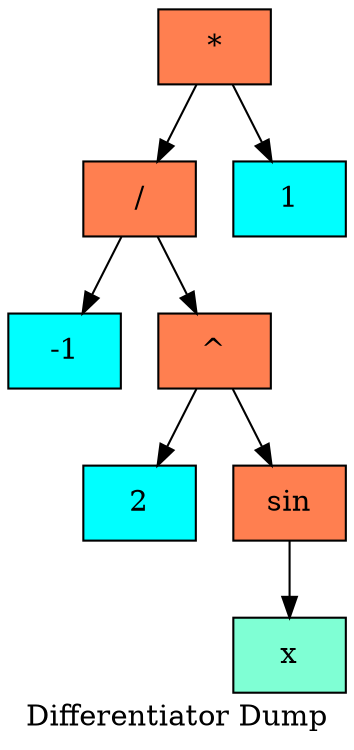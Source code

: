   digraph tree  {
  node[   shape     = "Mrecord",  style     = "filled",  fillcolor = "aqua",  fontcolor = "#000000",  margin    = "0.075"];
  rankdir   = "TB";

  label     = "Differentiator Dump";
"node2" [shape = "record", label = "{*}", fillcolor = "coral"]
"node3" [shape = "record", label = "{/}", fillcolor = "coral"]
"node4" [shape = "record", label = "{-1}", fillcolor = "aqua"]
"node3" -> "node4"
"node5" [shape = "record", label = "{^}", fillcolor = "coral"]
"node6" [shape = "record", label = "{2}", fillcolor = "aqua"]
"node5" -> "node6"
"node7" [shape = "record", label = "{sin}", fillcolor = "coral"]
"node8" [shape = "record", label = "{x}", fillcolor = "aquamarine"]
"node7" -> "node8"
"node5" -> "node7"
"node3" -> "node5"
"node2" -> "node3"
"node9" [shape = "record", label = "{1}", fillcolor = "aqua"]
"node2" -> "node9"
  }